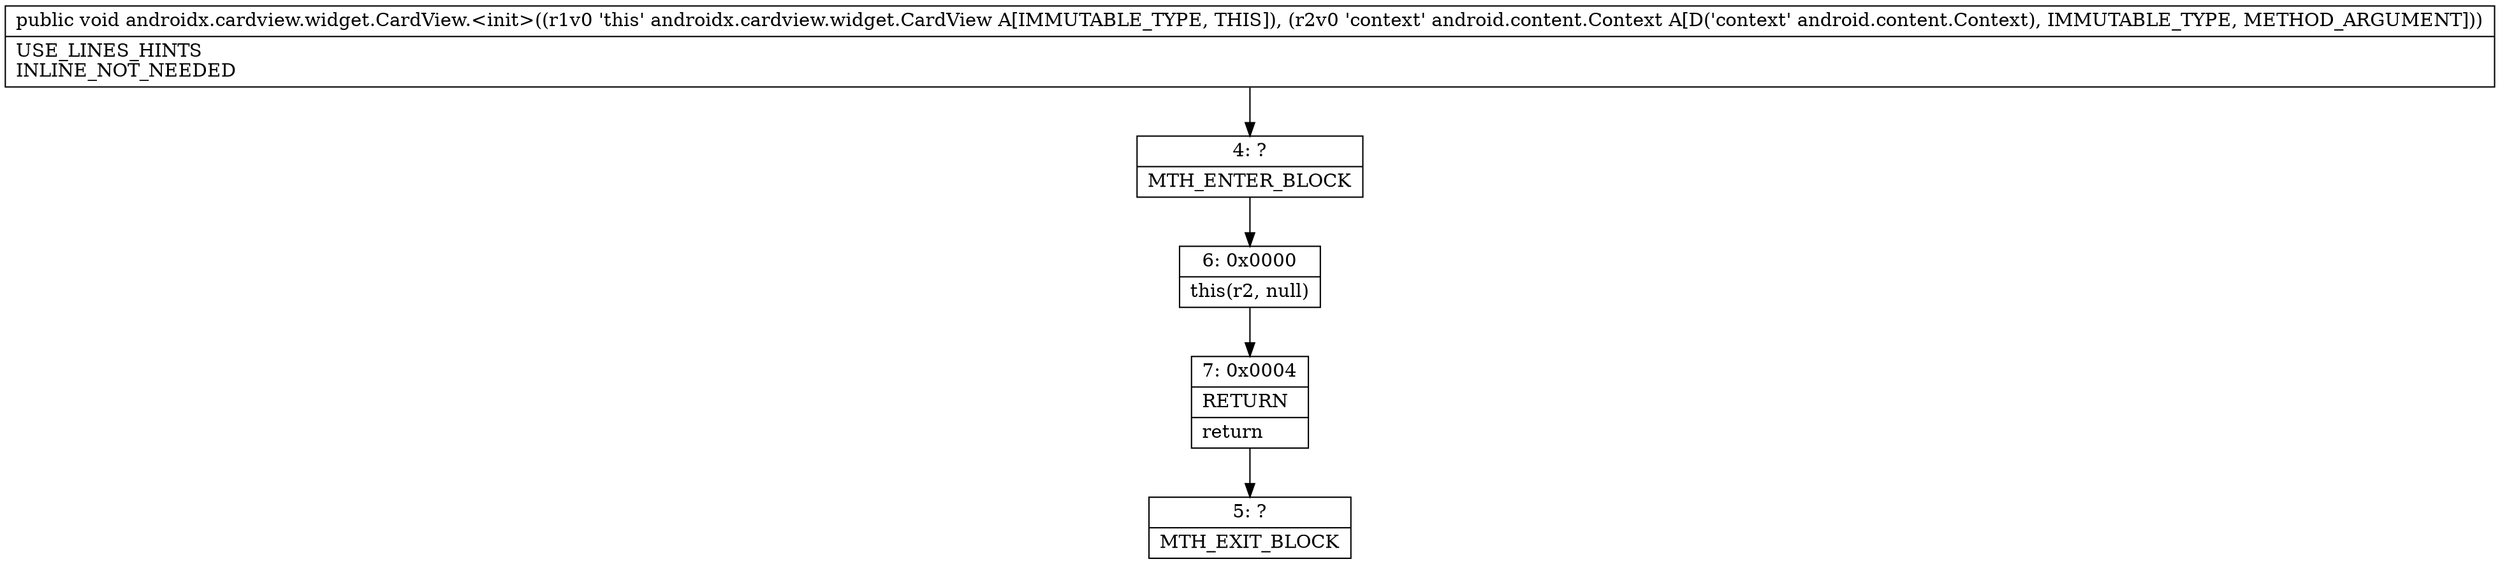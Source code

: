 digraph "CFG forandroidx.cardview.widget.CardView.\<init\>(Landroid\/content\/Context;)V" {
Node_4 [shape=record,label="{4\:\ ?|MTH_ENTER_BLOCK\l}"];
Node_6 [shape=record,label="{6\:\ 0x0000|this(r2, null)\l}"];
Node_7 [shape=record,label="{7\:\ 0x0004|RETURN\l|return\l}"];
Node_5 [shape=record,label="{5\:\ ?|MTH_EXIT_BLOCK\l}"];
MethodNode[shape=record,label="{public void androidx.cardview.widget.CardView.\<init\>((r1v0 'this' androidx.cardview.widget.CardView A[IMMUTABLE_TYPE, THIS]), (r2v0 'context' android.content.Context A[D('context' android.content.Context), IMMUTABLE_TYPE, METHOD_ARGUMENT]))  | USE_LINES_HINTS\lINLINE_NOT_NEEDED\l}"];
MethodNode -> Node_4;Node_4 -> Node_6;
Node_6 -> Node_7;
Node_7 -> Node_5;
}

